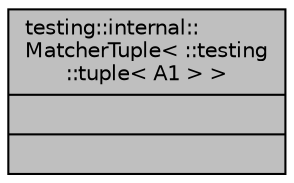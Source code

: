 digraph "testing::internal::MatcherTuple&lt; ::testing::tuple&lt; A1 &gt; &gt;"
{
  edge [fontname="Helvetica",fontsize="10",labelfontname="Helvetica",labelfontsize="10"];
  node [fontname="Helvetica",fontsize="10",shape=record];
  Node1 [label="{testing::internal::\lMatcherTuple\< ::testing\l::tuple\< A1 \> \>\n||}",height=0.2,width=0.4,color="black", fillcolor="grey75", style="filled", fontcolor="black"];
}
